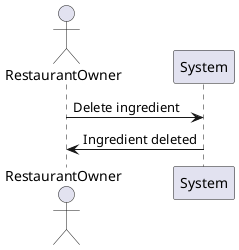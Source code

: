 @startuml
actor RestaurantOwner
RestaurantOwner -> System: Delete ingredient
System -> RestaurantOwner: Ingredient deleted
@enduml